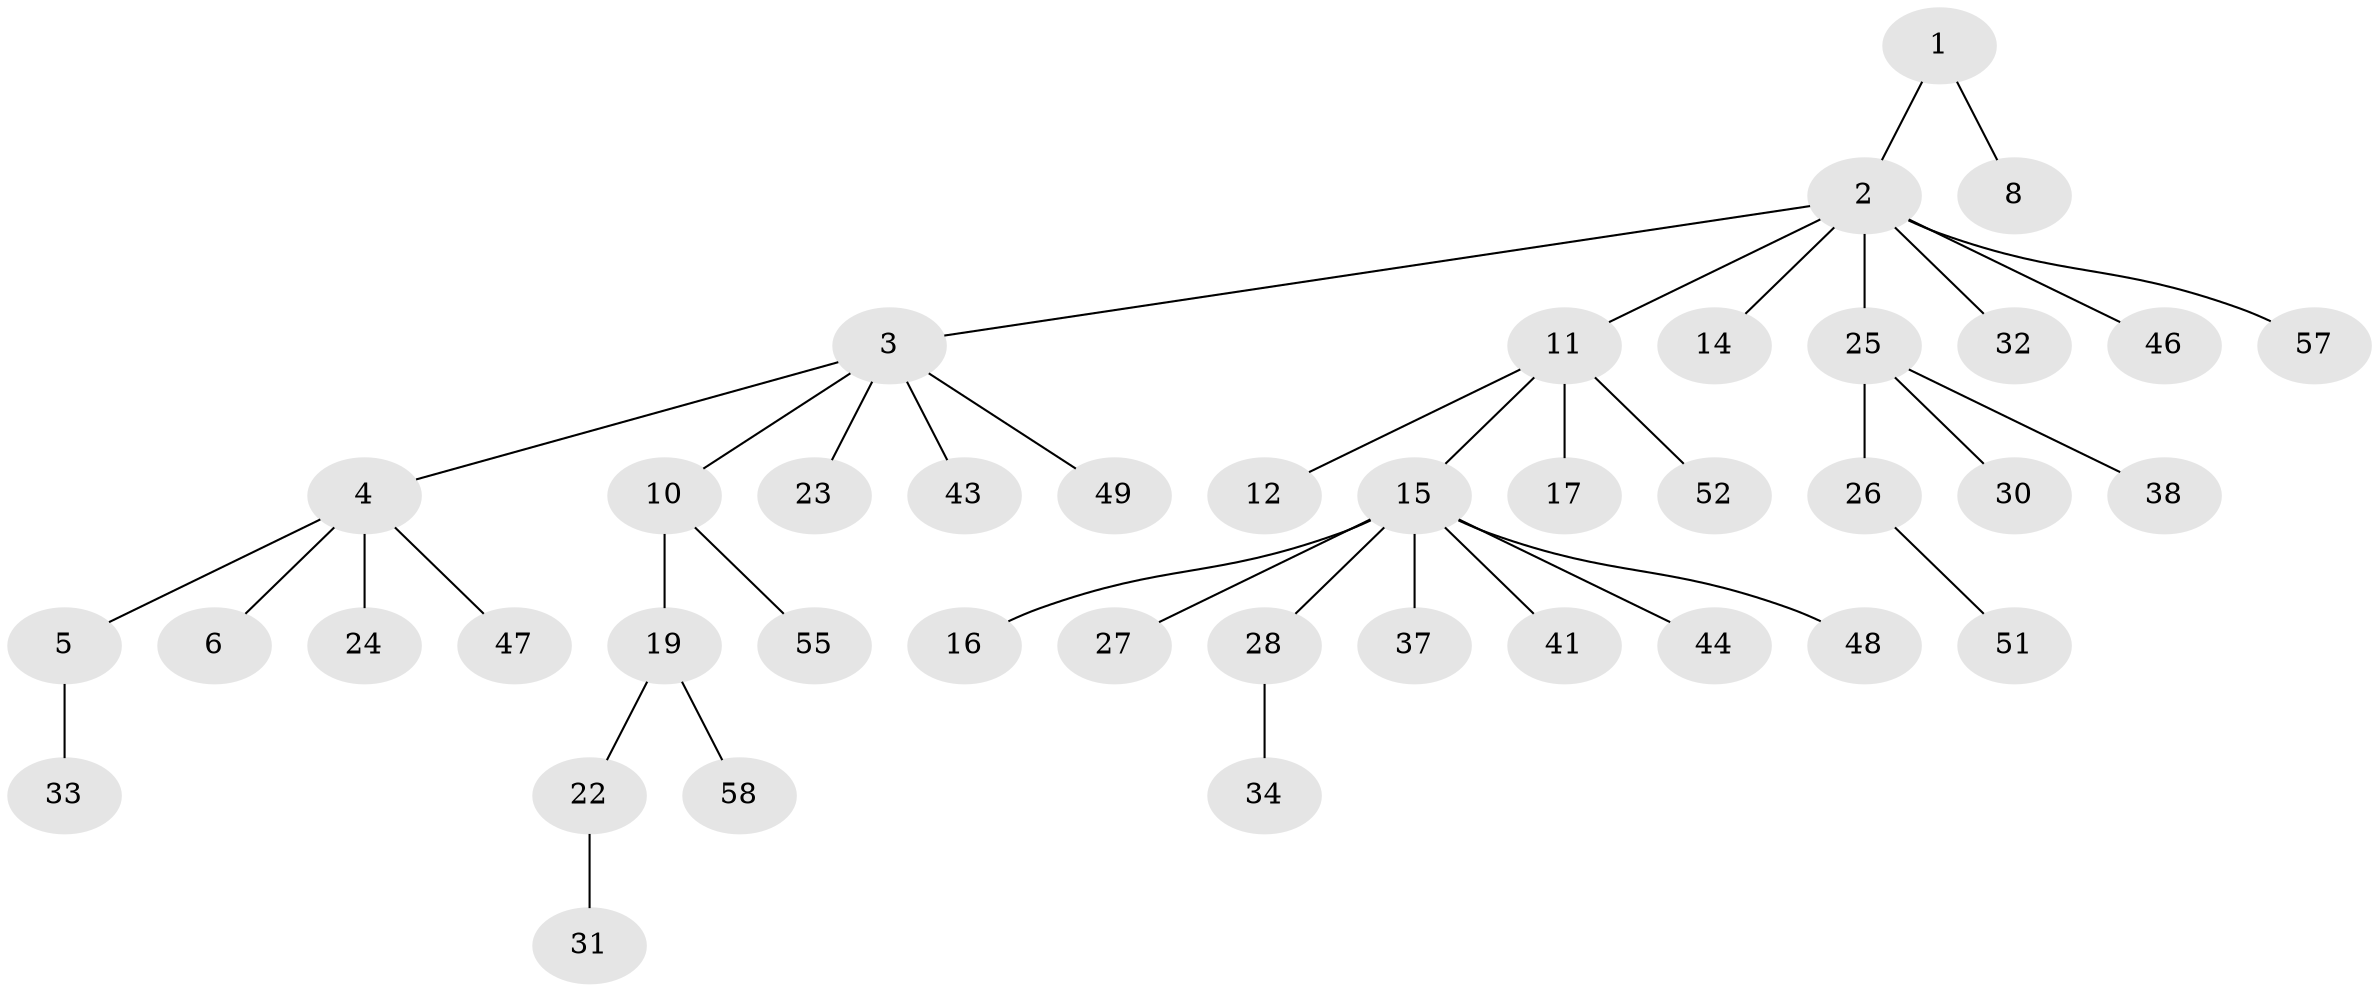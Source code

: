 // original degree distribution, {2: 0.2033898305084746, 7: 0.01694915254237288, 5: 0.05084745762711865, 3: 0.1016949152542373, 1: 0.576271186440678, 4: 0.01694915254237288, 6: 0.01694915254237288, 8: 0.01694915254237288}
// Generated by graph-tools (version 1.1) at 2025/42/03/06/25 10:42:06]
// undirected, 41 vertices, 40 edges
graph export_dot {
graph [start="1"]
  node [color=gray90,style=filled];
  1;
  2 [super="+7"];
  3 [super="+36"];
  4 [super="+18"];
  5 [super="+9"];
  6;
  8 [super="+35"];
  10 [super="+20"];
  11 [super="+29"];
  12 [super="+13"];
  14;
  15 [super="+21"];
  16;
  17 [super="+40"];
  19 [super="+45"];
  22 [super="+42"];
  23;
  24;
  25 [super="+56"];
  26 [super="+39"];
  27;
  28;
  30 [super="+53"];
  31;
  32;
  33;
  34 [super="+50"];
  37;
  38;
  41;
  43;
  44;
  46 [super="+54"];
  47;
  48;
  49;
  51;
  52 [super="+59"];
  55;
  57;
  58;
  1 -- 2;
  1 -- 8;
  2 -- 3;
  2 -- 11;
  2 -- 25;
  2 -- 32;
  2 -- 57;
  2 -- 46;
  2 -- 14;
  3 -- 4;
  3 -- 10;
  3 -- 23;
  3 -- 49;
  3 -- 43;
  4 -- 5;
  4 -- 6;
  4 -- 24;
  4 -- 47;
  5 -- 33;
  10 -- 19;
  10 -- 55;
  11 -- 12;
  11 -- 15;
  11 -- 17;
  11 -- 52;
  15 -- 16;
  15 -- 27;
  15 -- 28;
  15 -- 37;
  15 -- 44;
  15 -- 48;
  15 -- 41;
  19 -- 22;
  19 -- 58;
  22 -- 31;
  25 -- 26;
  25 -- 30;
  25 -- 38;
  26 -- 51;
  28 -- 34;
}
